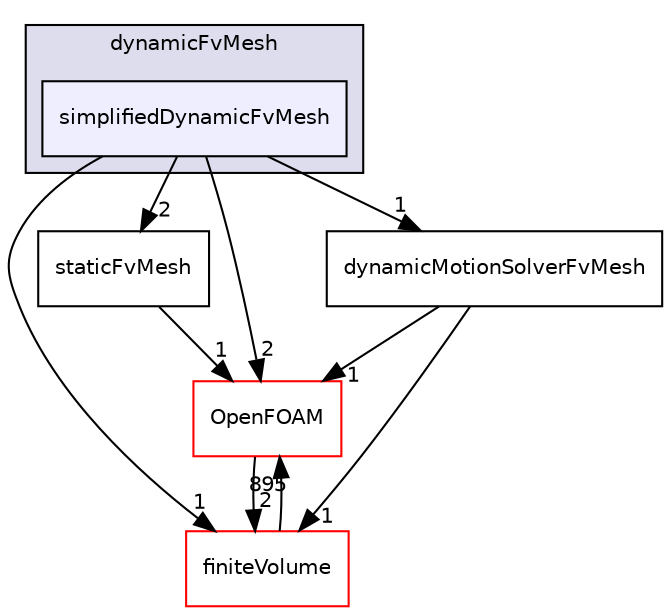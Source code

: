 digraph "src/dynamicFvMesh/simplifiedDynamicFvMesh" {
  bgcolor=transparent;
  compound=true
  node [ fontsize="10", fontname="Helvetica"];
  edge [ labelfontsize="10", labelfontname="Helvetica"];
  subgraph clusterdir_7045e8b584c9485727394e576736d39b {
    graph [ bgcolor="#ddddee", pencolor="black", label="dynamicFvMesh" fontname="Helvetica", fontsize="10", URL="dir_7045e8b584c9485727394e576736d39b.html"]
  dir_4fcb75178d1f45b7a7c15270050e3f61 [shape=box, label="simplifiedDynamicFvMesh", style="filled", fillcolor="#eeeeff", pencolor="black", URL="dir_4fcb75178d1f45b7a7c15270050e3f61.html"];
  }
  dir_eded06f46fdf46c9af0ab08b9ffdb7c0 [shape=box label="staticFvMesh" URL="dir_eded06f46fdf46c9af0ab08b9ffdb7c0.html"];
  dir_9bd15774b555cf7259a6fa18f99fe99b [shape=box label="finiteVolume" color="red" URL="dir_9bd15774b555cf7259a6fa18f99fe99b.html"];
  dir_daebf4bcd754a2c1a0c10418fc36ab06 [shape=box label="dynamicMotionSolverFvMesh" URL="dir_daebf4bcd754a2c1a0c10418fc36ab06.html"];
  dir_c5473ff19b20e6ec4dfe5c310b3778a8 [shape=box label="OpenFOAM" color="red" URL="dir_c5473ff19b20e6ec4dfe5c310b3778a8.html"];
  dir_eded06f46fdf46c9af0ab08b9ffdb7c0->dir_c5473ff19b20e6ec4dfe5c310b3778a8 [headlabel="1", labeldistance=1.5 headhref="dir_000587_002151.html"];
  dir_9bd15774b555cf7259a6fa18f99fe99b->dir_c5473ff19b20e6ec4dfe5c310b3778a8 [headlabel="895", labeldistance=1.5 headhref="dir_000814_002151.html"];
  dir_daebf4bcd754a2c1a0c10418fc36ab06->dir_9bd15774b555cf7259a6fa18f99fe99b [headlabel="1", labeldistance=1.5 headhref="dir_000581_000814.html"];
  dir_daebf4bcd754a2c1a0c10418fc36ab06->dir_c5473ff19b20e6ec4dfe5c310b3778a8 [headlabel="1", labeldistance=1.5 headhref="dir_000581_002151.html"];
  dir_4fcb75178d1f45b7a7c15270050e3f61->dir_eded06f46fdf46c9af0ab08b9ffdb7c0 [headlabel="2", labeldistance=1.5 headhref="dir_000586_000587.html"];
  dir_4fcb75178d1f45b7a7c15270050e3f61->dir_9bd15774b555cf7259a6fa18f99fe99b [headlabel="1", labeldistance=1.5 headhref="dir_000586_000814.html"];
  dir_4fcb75178d1f45b7a7c15270050e3f61->dir_daebf4bcd754a2c1a0c10418fc36ab06 [headlabel="1", labeldistance=1.5 headhref="dir_000586_000581.html"];
  dir_4fcb75178d1f45b7a7c15270050e3f61->dir_c5473ff19b20e6ec4dfe5c310b3778a8 [headlabel="2", labeldistance=1.5 headhref="dir_000586_002151.html"];
  dir_c5473ff19b20e6ec4dfe5c310b3778a8->dir_9bd15774b555cf7259a6fa18f99fe99b [headlabel="2", labeldistance=1.5 headhref="dir_002151_000814.html"];
}
